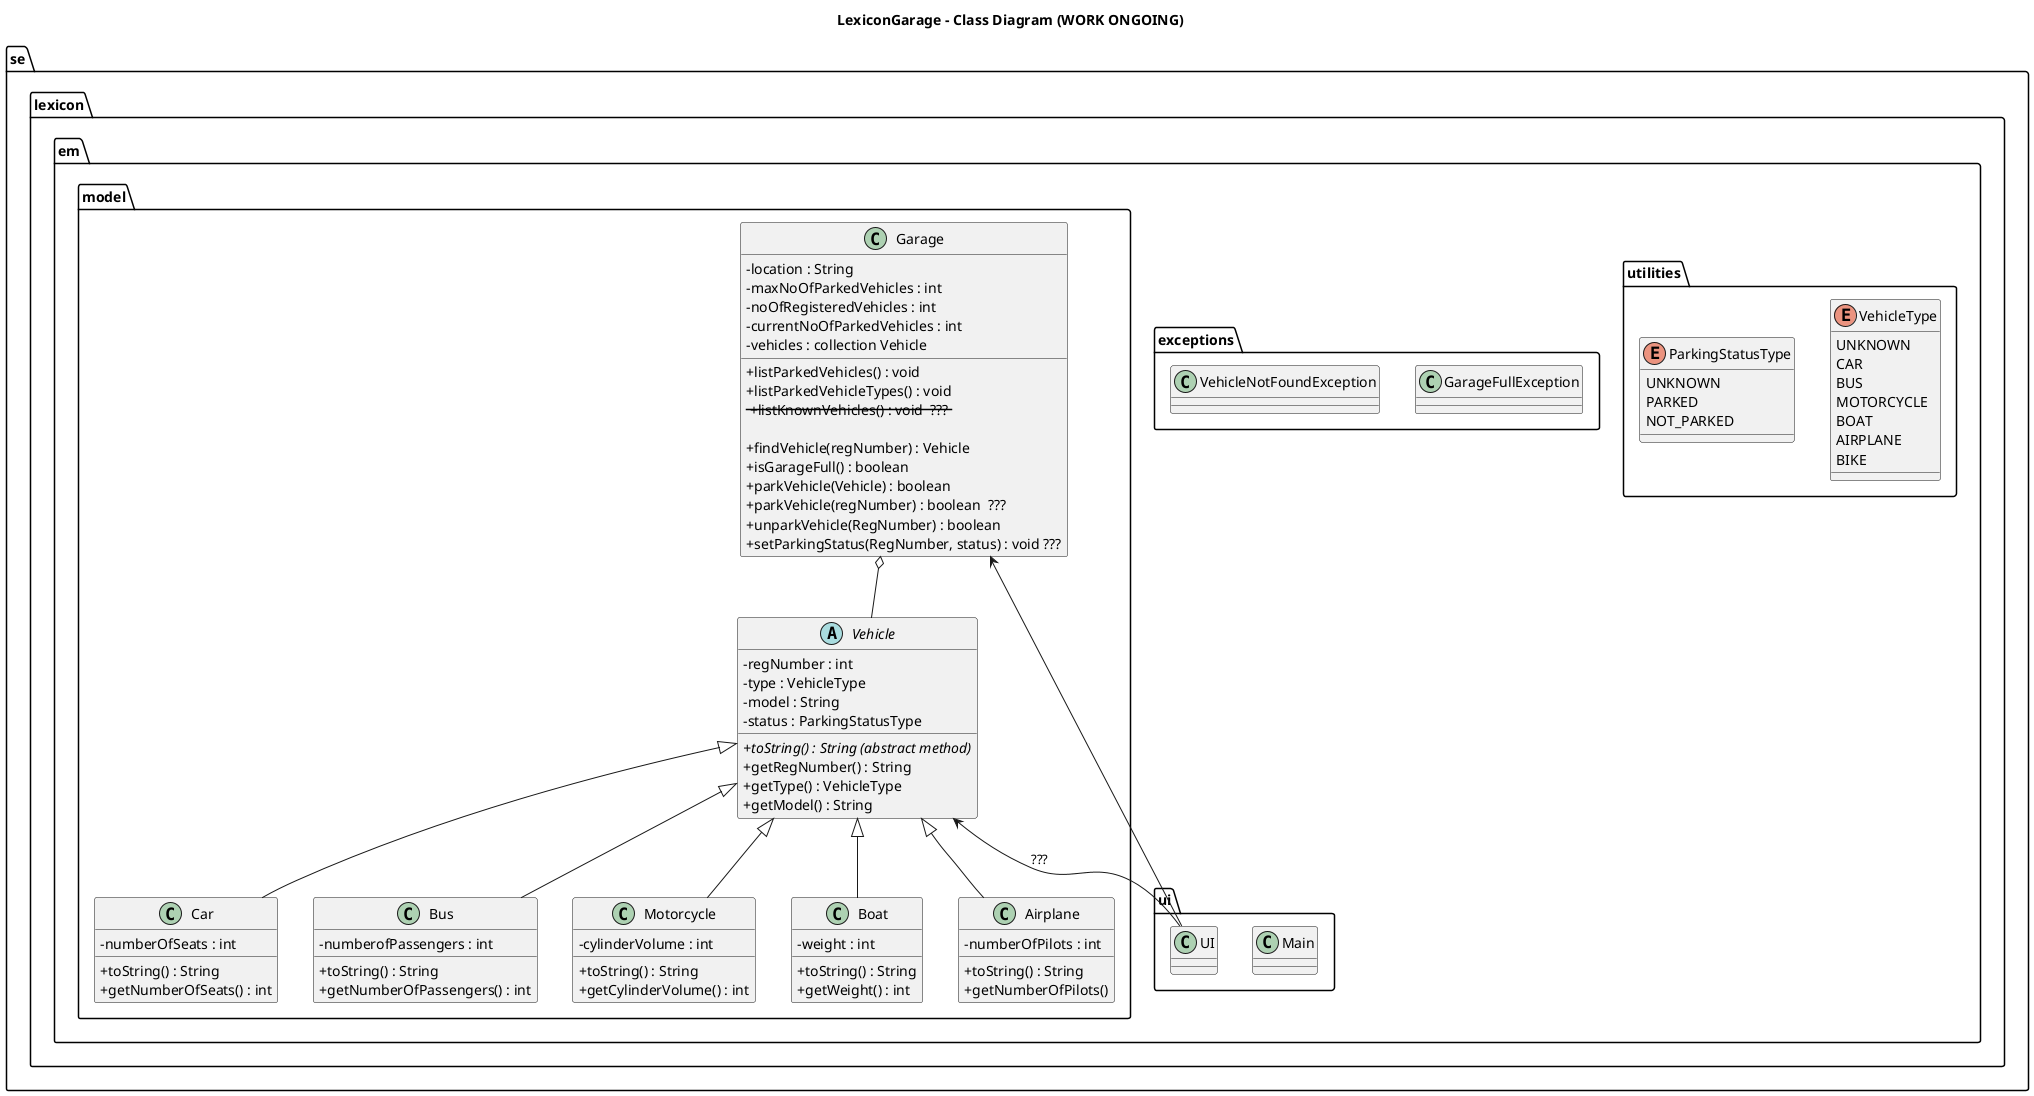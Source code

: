 @startuml

' settings
' --------------------------------------------
skinparam classAttributeIconSize 0

title LexiconGarage - Class Diagram (WORK ONGOING)

' define packages/namespaces and/or classes
' --------------------------------------------

namespace se.lexicon.em.utilities {
enum VehicleType {
  UNKNOWN
  CAR
  BUS
  MOTORCYCLE
  BOAT
  AIRPLANE
  BIKE
}

enum ParkingStatusType {
  UNKNOWN
  PARKED
  NOT_PARKED
  }

}
' --- end namespace/package

namespace se.lexicon.em.ui {
class Main
class UI
}
' --- end namespace/package

namespace se.lexicon.em.exceptions {
class GarageFullException
class VehicleNotFoundException
}
' --- end namespace/package

namespace se.lexicon.em.model {

' -- Classes
class Garage {
  -location : String
  -maxNoOfParkedVehicles : int
  -noOfRegisteredVehicles : int
  -currentNoOfParkedVehicles : int
  -vehicles : collection Vehicle

  +listParkedVehicles() : void
  +listParkedVehicleTypes() : void
 <strike> +listKnownVehicles() : void  ??? </strike>

  +findVehicle(regNumber) : Vehicle
  +isGarageFull() : boolean
  +parkVehicle(Vehicle) : boolean
  +parkVehicle(regNumber) : boolean  ???
  +unparkVehicle(RegNumber) : boolean
  +setParkingStatus(RegNumber, status) : void ???

}

abstract class Vehicle {
  -regNumber : int
  -type : VehicleType
  -model : String
  -status : ParkingStatusType

  {abstract} +toString() : String (abstract method)
  +getRegNumber() : String
  +getType() : VehicleType
  +getModel() : String

}

class Car {
  -numberOfSeats : int

  +toString() : String
  +getNumberOfSeats() : int
}

class Bus {
  -numberofPassengers : int

  +toString() : String
  +getNumberOfPassengers() : int
}

class Motorcycle {
  -cylinderVolume : int

  +toString() : String
  +getCylinderVolume() : int
}

class Boat {
  -weight : int

  +toString() : String
  +getWeight() : int
}

class Airplane {
 -numberOfPilots : int

  +toString() : String
  +getNumberOfPilots()
}


' -- Relations

Vehicle <|-- Car
Vehicle <|-- Bus
Vehicle <|-- Motorcycle
Vehicle <|-- Boat
Vehicle <|-- Airplane

Garage o-- Vehicle

}
' --- end namespace/package


' define relations between packages/namespaces
' --------------------------------------------

se.lexicon.em.model.Garage <-down- se.lexicon.em.ui.UI
se.lexicon.em.model.Vehicle <-down- se.lexicon.em.ui.UI  : ???
' se.lexicon.em.utilities -- se.lexicon.em.model.Vehicle
' se.lexicon.em.exceptions -up- se.lexicon.em.model

@enduml
